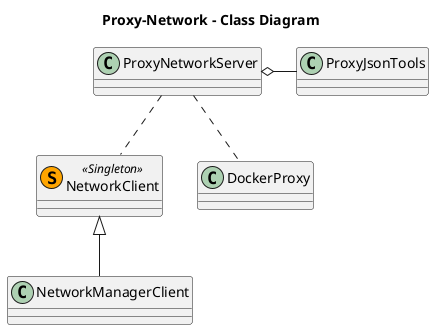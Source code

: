 @startuml

title Proxy-Network - Class Diagram

class ProxyNetworkServer
class NetworkClient << (S, orange) Singleton >>
class NetworkManagerClient
class DockerProxy
class ProxyJsonTools

ProxyNetworkServer .down. NetworkClient
ProxyNetworkServer .down. DockerProxy
ProxyNetworkServer o-right- ProxyJsonTools

NetworkClient <|-down- NetworkManagerClient

@enduml
